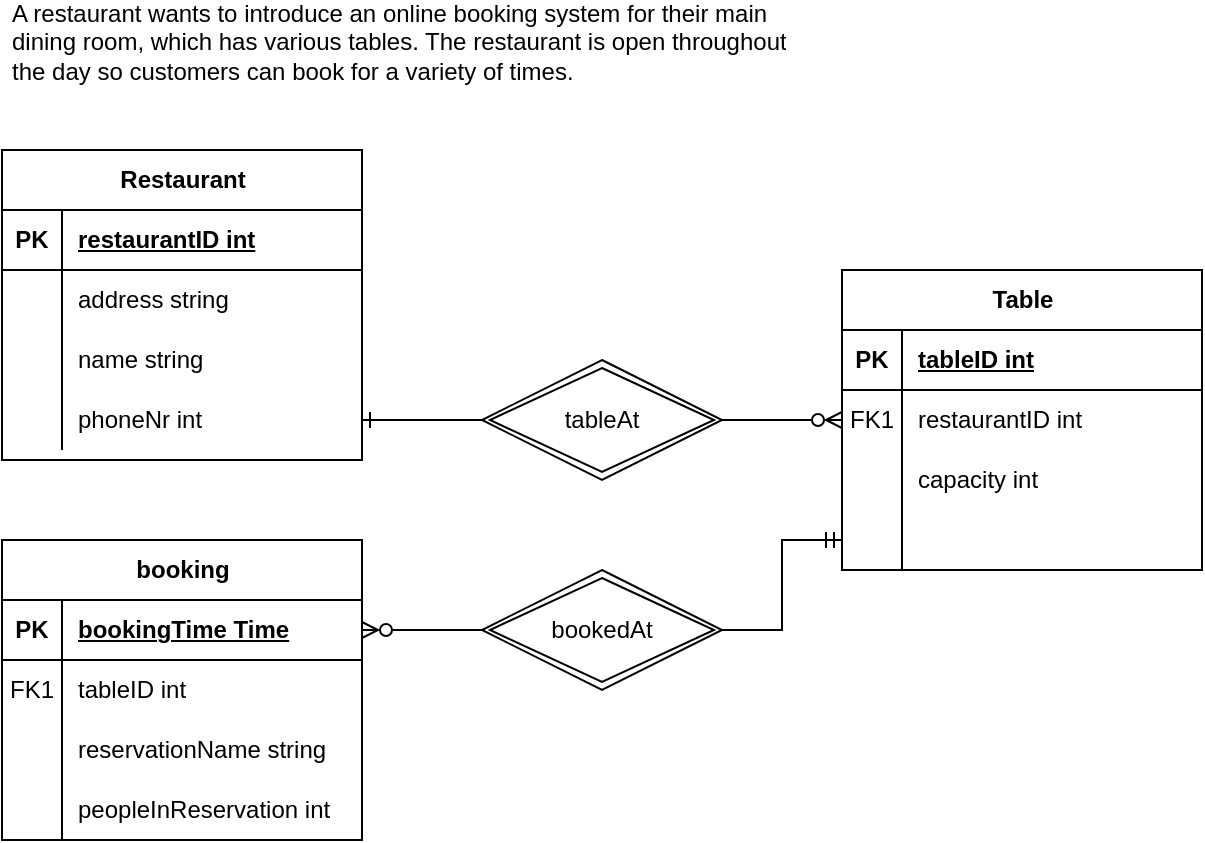 <mxfile version="23.0.2" type="device">
  <diagram name="Page-1" id="dVvCDZb0LyE6835qgbvZ">
    <mxGraphModel dx="2261" dy="774" grid="1" gridSize="10" guides="1" tooltips="1" connect="1" arrows="1" fold="1" page="1" pageScale="1" pageWidth="827" pageHeight="1169" math="0" shadow="0">
      <root>
        <mxCell id="0" />
        <mxCell id="1" parent="0" />
        <mxCell id="2nh3SPRJjy7kDduKF91f-1" value="Restaurant" style="shape=table;startSize=30;container=1;collapsible=1;childLayout=tableLayout;fixedRows=1;rowLines=0;fontStyle=1;align=center;resizeLast=1;html=1;" vertex="1" parent="1">
          <mxGeometry x="-620" y="435" width="180" height="155" as="geometry" />
        </mxCell>
        <mxCell id="2nh3SPRJjy7kDduKF91f-2" value="" style="shape=tableRow;horizontal=0;startSize=0;swimlaneHead=0;swimlaneBody=0;fillColor=none;collapsible=0;dropTarget=0;points=[[0,0.5],[1,0.5]];portConstraint=eastwest;top=0;left=0;right=0;bottom=1;" vertex="1" parent="2nh3SPRJjy7kDduKF91f-1">
          <mxGeometry y="30" width="180" height="30" as="geometry" />
        </mxCell>
        <mxCell id="2nh3SPRJjy7kDduKF91f-3" value="PK" style="shape=partialRectangle;connectable=0;fillColor=none;top=0;left=0;bottom=0;right=0;fontStyle=1;overflow=hidden;whiteSpace=wrap;html=1;" vertex="1" parent="2nh3SPRJjy7kDduKF91f-2">
          <mxGeometry width="30" height="30" as="geometry">
            <mxRectangle width="30" height="30" as="alternateBounds" />
          </mxGeometry>
        </mxCell>
        <mxCell id="2nh3SPRJjy7kDduKF91f-4" value="restaurantID int " style="shape=partialRectangle;connectable=0;fillColor=none;top=0;left=0;bottom=0;right=0;align=left;spacingLeft=6;fontStyle=5;overflow=hidden;whiteSpace=wrap;html=1;" vertex="1" parent="2nh3SPRJjy7kDduKF91f-2">
          <mxGeometry x="30" width="150" height="30" as="geometry">
            <mxRectangle width="150" height="30" as="alternateBounds" />
          </mxGeometry>
        </mxCell>
        <mxCell id="2nh3SPRJjy7kDduKF91f-5" value="" style="shape=tableRow;horizontal=0;startSize=0;swimlaneHead=0;swimlaneBody=0;fillColor=none;collapsible=0;dropTarget=0;points=[[0,0.5],[1,0.5]];portConstraint=eastwest;top=0;left=0;right=0;bottom=0;" vertex="1" parent="2nh3SPRJjy7kDduKF91f-1">
          <mxGeometry y="60" width="180" height="30" as="geometry" />
        </mxCell>
        <mxCell id="2nh3SPRJjy7kDduKF91f-6" value="" style="shape=partialRectangle;connectable=0;fillColor=none;top=0;left=0;bottom=0;right=0;editable=1;overflow=hidden;whiteSpace=wrap;html=1;" vertex="1" parent="2nh3SPRJjy7kDduKF91f-5">
          <mxGeometry width="30" height="30" as="geometry">
            <mxRectangle width="30" height="30" as="alternateBounds" />
          </mxGeometry>
        </mxCell>
        <mxCell id="2nh3SPRJjy7kDduKF91f-7" value="address string" style="shape=partialRectangle;connectable=0;fillColor=none;top=0;left=0;bottom=0;right=0;align=left;spacingLeft=6;overflow=hidden;whiteSpace=wrap;html=1;" vertex="1" parent="2nh3SPRJjy7kDduKF91f-5">
          <mxGeometry x="30" width="150" height="30" as="geometry">
            <mxRectangle width="150" height="30" as="alternateBounds" />
          </mxGeometry>
        </mxCell>
        <mxCell id="2nh3SPRJjy7kDduKF91f-8" value="" style="shape=tableRow;horizontal=0;startSize=0;swimlaneHead=0;swimlaneBody=0;fillColor=none;collapsible=0;dropTarget=0;points=[[0,0.5],[1,0.5]];portConstraint=eastwest;top=0;left=0;right=0;bottom=0;" vertex="1" parent="2nh3SPRJjy7kDduKF91f-1">
          <mxGeometry y="90" width="180" height="30" as="geometry" />
        </mxCell>
        <mxCell id="2nh3SPRJjy7kDduKF91f-9" value="" style="shape=partialRectangle;connectable=0;fillColor=none;top=0;left=0;bottom=0;right=0;editable=1;overflow=hidden;whiteSpace=wrap;html=1;" vertex="1" parent="2nh3SPRJjy7kDduKF91f-8">
          <mxGeometry width="30" height="30" as="geometry">
            <mxRectangle width="30" height="30" as="alternateBounds" />
          </mxGeometry>
        </mxCell>
        <mxCell id="2nh3SPRJjy7kDduKF91f-10" value="name string" style="shape=partialRectangle;connectable=0;fillColor=none;top=0;left=0;bottom=0;right=0;align=left;spacingLeft=6;overflow=hidden;whiteSpace=wrap;html=1;" vertex="1" parent="2nh3SPRJjy7kDduKF91f-8">
          <mxGeometry x="30" width="150" height="30" as="geometry">
            <mxRectangle width="150" height="30" as="alternateBounds" />
          </mxGeometry>
        </mxCell>
        <mxCell id="2nh3SPRJjy7kDduKF91f-11" value="" style="shape=tableRow;horizontal=0;startSize=0;swimlaneHead=0;swimlaneBody=0;fillColor=none;collapsible=0;dropTarget=0;points=[[0,0.5],[1,0.5]];portConstraint=eastwest;top=0;left=0;right=0;bottom=0;" vertex="1" parent="2nh3SPRJjy7kDduKF91f-1">
          <mxGeometry y="120" width="180" height="30" as="geometry" />
        </mxCell>
        <mxCell id="2nh3SPRJjy7kDduKF91f-12" value="" style="shape=partialRectangle;connectable=0;fillColor=none;top=0;left=0;bottom=0;right=0;editable=1;overflow=hidden;whiteSpace=wrap;html=1;" vertex="1" parent="2nh3SPRJjy7kDduKF91f-11">
          <mxGeometry width="30" height="30" as="geometry">
            <mxRectangle width="30" height="30" as="alternateBounds" />
          </mxGeometry>
        </mxCell>
        <mxCell id="2nh3SPRJjy7kDduKF91f-13" value="phoneNr int" style="shape=partialRectangle;connectable=0;fillColor=none;top=0;left=0;bottom=0;right=0;align=left;spacingLeft=6;overflow=hidden;whiteSpace=wrap;html=1;" vertex="1" parent="2nh3SPRJjy7kDduKF91f-11">
          <mxGeometry x="30" width="150" height="30" as="geometry">
            <mxRectangle width="150" height="30" as="alternateBounds" />
          </mxGeometry>
        </mxCell>
        <mxCell id="2nh3SPRJjy7kDduKF91f-14" style="edgeStyle=orthogonalEdgeStyle;rounded=0;orthogonalLoop=1;jettySize=auto;html=1;exitX=1;exitY=0.5;exitDx=0;exitDy=0;endArrow=ERzeroToMany;endFill=0;" edge="1" parent="1" source="2nh3SPRJjy7kDduKF91f-15" target="2nh3SPRJjy7kDduKF91f-18">
          <mxGeometry relative="1" as="geometry" />
        </mxCell>
        <mxCell id="2nh3SPRJjy7kDduKF91f-15" value="tableAt" style="shape=rhombus;double=1;perimeter=rhombusPerimeter;whiteSpace=wrap;html=1;align=center;" vertex="1" parent="1">
          <mxGeometry x="-380" y="540" width="120" height="60" as="geometry" />
        </mxCell>
        <mxCell id="2nh3SPRJjy7kDduKF91f-16" value="" style="edgeStyle=entityRelationEdgeStyle;fontSize=12;html=1;endArrow=ERone;endFill=1;rounded=0;exitX=0;exitY=0.5;exitDx=0;exitDy=0;" edge="1" parent="1" source="2nh3SPRJjy7kDduKF91f-15" target="2nh3SPRJjy7kDduKF91f-11">
          <mxGeometry width="100" height="100" relative="1" as="geometry">
            <mxPoint x="-80" y="560" as="sourcePoint" />
            <mxPoint x="20" y="460" as="targetPoint" />
            <Array as="points">
              <mxPoint x="-529" y="604" />
              <mxPoint x="-510" y="660" />
              <mxPoint x="-520" y="610" />
              <mxPoint x="-520" y="660" />
            </Array>
          </mxGeometry>
        </mxCell>
        <mxCell id="2nh3SPRJjy7kDduKF91f-17" style="edgeStyle=orthogonalEdgeStyle;rounded=0;orthogonalLoop=1;jettySize=auto;html=1;entryX=1;entryY=0.5;entryDx=0;entryDy=0;exitX=0;exitY=0.5;exitDx=0;exitDy=0;endArrow=none;endFill=0;startArrow=ERmandOne;startFill=0;" edge="1" parent="1" source="2nh3SPRJjy7kDduKF91f-28" target="2nh3SPRJjy7kDduKF91f-32">
          <mxGeometry relative="1" as="geometry" />
        </mxCell>
        <mxCell id="2nh3SPRJjy7kDduKF91f-18" value="Table" style="shape=table;startSize=30;container=1;collapsible=1;childLayout=tableLayout;fixedRows=1;rowLines=0;fontStyle=1;align=center;resizeLast=1;html=1;" vertex="1" parent="1">
          <mxGeometry x="-200" y="495" width="180" height="150" as="geometry" />
        </mxCell>
        <mxCell id="2nh3SPRJjy7kDduKF91f-19" value="" style="shape=tableRow;horizontal=0;startSize=0;swimlaneHead=0;swimlaneBody=0;fillColor=none;collapsible=0;dropTarget=0;points=[[0,0.5],[1,0.5]];portConstraint=eastwest;top=0;left=0;right=0;bottom=1;" vertex="1" parent="2nh3SPRJjy7kDduKF91f-18">
          <mxGeometry y="30" width="180" height="30" as="geometry" />
        </mxCell>
        <mxCell id="2nh3SPRJjy7kDduKF91f-20" value="PK" style="shape=partialRectangle;connectable=0;fillColor=none;top=0;left=0;bottom=0;right=0;fontStyle=1;overflow=hidden;whiteSpace=wrap;html=1;" vertex="1" parent="2nh3SPRJjy7kDduKF91f-19">
          <mxGeometry width="30" height="30" as="geometry">
            <mxRectangle width="30" height="30" as="alternateBounds" />
          </mxGeometry>
        </mxCell>
        <mxCell id="2nh3SPRJjy7kDduKF91f-21" value="tableID int " style="shape=partialRectangle;connectable=0;fillColor=none;top=0;left=0;bottom=0;right=0;align=left;spacingLeft=6;fontStyle=5;overflow=hidden;whiteSpace=wrap;html=1;" vertex="1" parent="2nh3SPRJjy7kDduKF91f-19">
          <mxGeometry x="30" width="150" height="30" as="geometry">
            <mxRectangle width="150" height="30" as="alternateBounds" />
          </mxGeometry>
        </mxCell>
        <mxCell id="2nh3SPRJjy7kDduKF91f-22" value="" style="shape=tableRow;horizontal=0;startSize=0;swimlaneHead=0;swimlaneBody=0;fillColor=none;collapsible=0;dropTarget=0;points=[[0,0.5],[1,0.5]];portConstraint=eastwest;top=0;left=0;right=0;bottom=0;" vertex="1" parent="2nh3SPRJjy7kDduKF91f-18">
          <mxGeometry y="60" width="180" height="30" as="geometry" />
        </mxCell>
        <mxCell id="2nh3SPRJjy7kDduKF91f-23" value="FK1" style="shape=partialRectangle;connectable=0;fillColor=none;top=0;left=0;bottom=0;right=0;editable=1;overflow=hidden;whiteSpace=wrap;html=1;" vertex="1" parent="2nh3SPRJjy7kDduKF91f-22">
          <mxGeometry width="30" height="30" as="geometry">
            <mxRectangle width="30" height="30" as="alternateBounds" />
          </mxGeometry>
        </mxCell>
        <mxCell id="2nh3SPRJjy7kDduKF91f-24" value="restaurantID int" style="shape=partialRectangle;connectable=0;fillColor=none;top=0;left=0;bottom=0;right=0;align=left;spacingLeft=6;overflow=hidden;whiteSpace=wrap;html=1;" vertex="1" parent="2nh3SPRJjy7kDduKF91f-22">
          <mxGeometry x="30" width="150" height="30" as="geometry">
            <mxRectangle width="150" height="30" as="alternateBounds" />
          </mxGeometry>
        </mxCell>
        <mxCell id="2nh3SPRJjy7kDduKF91f-25" value="" style="shape=tableRow;horizontal=0;startSize=0;swimlaneHead=0;swimlaneBody=0;fillColor=none;collapsible=0;dropTarget=0;points=[[0,0.5],[1,0.5]];portConstraint=eastwest;top=0;left=0;right=0;bottom=0;" vertex="1" parent="2nh3SPRJjy7kDduKF91f-18">
          <mxGeometry y="90" width="180" height="30" as="geometry" />
        </mxCell>
        <mxCell id="2nh3SPRJjy7kDduKF91f-26" value="" style="shape=partialRectangle;connectable=0;fillColor=none;top=0;left=0;bottom=0;right=0;editable=1;overflow=hidden;whiteSpace=wrap;html=1;" vertex="1" parent="2nh3SPRJjy7kDduKF91f-25">
          <mxGeometry width="30" height="30" as="geometry">
            <mxRectangle width="30" height="30" as="alternateBounds" />
          </mxGeometry>
        </mxCell>
        <mxCell id="2nh3SPRJjy7kDduKF91f-27" value="capacity int" style="shape=partialRectangle;connectable=0;fillColor=none;top=0;left=0;bottom=0;right=0;align=left;spacingLeft=6;overflow=hidden;whiteSpace=wrap;html=1;" vertex="1" parent="2nh3SPRJjy7kDduKF91f-25">
          <mxGeometry x="30" width="150" height="30" as="geometry">
            <mxRectangle width="150" height="30" as="alternateBounds" />
          </mxGeometry>
        </mxCell>
        <mxCell id="2nh3SPRJjy7kDduKF91f-28" value="" style="shape=tableRow;horizontal=0;startSize=0;swimlaneHead=0;swimlaneBody=0;fillColor=none;collapsible=0;dropTarget=0;points=[[0,0.5],[1,0.5]];portConstraint=eastwest;top=0;left=0;right=0;bottom=0;" vertex="1" parent="2nh3SPRJjy7kDduKF91f-18">
          <mxGeometry y="120" width="180" height="30" as="geometry" />
        </mxCell>
        <mxCell id="2nh3SPRJjy7kDduKF91f-29" value="" style="shape=partialRectangle;connectable=0;fillColor=none;top=0;left=0;bottom=0;right=0;editable=1;overflow=hidden;whiteSpace=wrap;html=1;" vertex="1" parent="2nh3SPRJjy7kDduKF91f-28">
          <mxGeometry width="30" height="30" as="geometry">
            <mxRectangle width="30" height="30" as="alternateBounds" />
          </mxGeometry>
        </mxCell>
        <mxCell id="2nh3SPRJjy7kDduKF91f-30" value="" style="shape=partialRectangle;connectable=0;fillColor=none;top=0;left=0;bottom=0;right=0;align=left;spacingLeft=6;overflow=hidden;whiteSpace=wrap;html=1;" vertex="1" parent="2nh3SPRJjy7kDduKF91f-28">
          <mxGeometry x="30" width="150" height="30" as="geometry">
            <mxRectangle width="150" height="30" as="alternateBounds" />
          </mxGeometry>
        </mxCell>
        <mxCell id="2nh3SPRJjy7kDduKF91f-31" style="edgeStyle=orthogonalEdgeStyle;rounded=0;orthogonalLoop=1;jettySize=auto;html=1;entryX=1;entryY=0.5;entryDx=0;entryDy=0;endArrow=ERzeroToMany;endFill=0;" edge="1" parent="1" source="2nh3SPRJjy7kDduKF91f-32" target="2nh3SPRJjy7kDduKF91f-34">
          <mxGeometry relative="1" as="geometry" />
        </mxCell>
        <mxCell id="2nh3SPRJjy7kDduKF91f-32" value="bookedAt" style="shape=rhombus;double=1;perimeter=rhombusPerimeter;whiteSpace=wrap;html=1;align=center;" vertex="1" parent="1">
          <mxGeometry x="-380" y="645" width="120" height="60" as="geometry" />
        </mxCell>
        <mxCell id="2nh3SPRJjy7kDduKF91f-33" value="booking" style="shape=table;startSize=30;container=1;collapsible=1;childLayout=tableLayout;fixedRows=1;rowLines=0;fontStyle=1;align=center;resizeLast=1;html=1;" vertex="1" parent="1">
          <mxGeometry x="-620" y="630" width="180" height="150" as="geometry" />
        </mxCell>
        <mxCell id="2nh3SPRJjy7kDduKF91f-34" value="" style="shape=tableRow;horizontal=0;startSize=0;swimlaneHead=0;swimlaneBody=0;fillColor=none;collapsible=0;dropTarget=0;points=[[0,0.5],[1,0.5]];portConstraint=eastwest;top=0;left=0;right=0;bottom=1;" vertex="1" parent="2nh3SPRJjy7kDduKF91f-33">
          <mxGeometry y="30" width="180" height="30" as="geometry" />
        </mxCell>
        <mxCell id="2nh3SPRJjy7kDduKF91f-35" value="PK" style="shape=partialRectangle;connectable=0;fillColor=none;top=0;left=0;bottom=0;right=0;fontStyle=1;overflow=hidden;whiteSpace=wrap;html=1;" vertex="1" parent="2nh3SPRJjy7kDduKF91f-34">
          <mxGeometry width="30" height="30" as="geometry">
            <mxRectangle width="30" height="30" as="alternateBounds" />
          </mxGeometry>
        </mxCell>
        <mxCell id="2nh3SPRJjy7kDduKF91f-36" value="bookingTime Time" style="shape=partialRectangle;connectable=0;fillColor=none;top=0;left=0;bottom=0;right=0;align=left;spacingLeft=6;fontStyle=5;overflow=hidden;whiteSpace=wrap;html=1;" vertex="1" parent="2nh3SPRJjy7kDduKF91f-34">
          <mxGeometry x="30" width="150" height="30" as="geometry">
            <mxRectangle width="150" height="30" as="alternateBounds" />
          </mxGeometry>
        </mxCell>
        <mxCell id="2nh3SPRJjy7kDduKF91f-37" value="" style="shape=tableRow;horizontal=0;startSize=0;swimlaneHead=0;swimlaneBody=0;fillColor=none;collapsible=0;dropTarget=0;points=[[0,0.5],[1,0.5]];portConstraint=eastwest;top=0;left=0;right=0;bottom=0;" vertex="1" parent="2nh3SPRJjy7kDduKF91f-33">
          <mxGeometry y="60" width="180" height="30" as="geometry" />
        </mxCell>
        <mxCell id="2nh3SPRJjy7kDduKF91f-38" value="FK1" style="shape=partialRectangle;connectable=0;fillColor=none;top=0;left=0;bottom=0;right=0;editable=1;overflow=hidden;whiteSpace=wrap;html=1;" vertex="1" parent="2nh3SPRJjy7kDduKF91f-37">
          <mxGeometry width="30" height="30" as="geometry">
            <mxRectangle width="30" height="30" as="alternateBounds" />
          </mxGeometry>
        </mxCell>
        <mxCell id="2nh3SPRJjy7kDduKF91f-39" value="tableID int" style="shape=partialRectangle;connectable=0;fillColor=none;top=0;left=0;bottom=0;right=0;align=left;spacingLeft=6;overflow=hidden;whiteSpace=wrap;html=1;" vertex="1" parent="2nh3SPRJjy7kDduKF91f-37">
          <mxGeometry x="30" width="150" height="30" as="geometry">
            <mxRectangle width="150" height="30" as="alternateBounds" />
          </mxGeometry>
        </mxCell>
        <mxCell id="2nh3SPRJjy7kDduKF91f-40" value="" style="shape=tableRow;horizontal=0;startSize=0;swimlaneHead=0;swimlaneBody=0;fillColor=none;collapsible=0;dropTarget=0;points=[[0,0.5],[1,0.5]];portConstraint=eastwest;top=0;left=0;right=0;bottom=0;" vertex="1" parent="2nh3SPRJjy7kDduKF91f-33">
          <mxGeometry y="90" width="180" height="30" as="geometry" />
        </mxCell>
        <mxCell id="2nh3SPRJjy7kDduKF91f-41" value="" style="shape=partialRectangle;connectable=0;fillColor=none;top=0;left=0;bottom=0;right=0;editable=1;overflow=hidden;whiteSpace=wrap;html=1;" vertex="1" parent="2nh3SPRJjy7kDduKF91f-40">
          <mxGeometry width="30" height="30" as="geometry">
            <mxRectangle width="30" height="30" as="alternateBounds" />
          </mxGeometry>
        </mxCell>
        <mxCell id="2nh3SPRJjy7kDduKF91f-42" value="reservationName string" style="shape=partialRectangle;connectable=0;fillColor=none;top=0;left=0;bottom=0;right=0;align=left;spacingLeft=6;overflow=hidden;whiteSpace=wrap;html=1;" vertex="1" parent="2nh3SPRJjy7kDduKF91f-40">
          <mxGeometry x="30" width="150" height="30" as="geometry">
            <mxRectangle width="150" height="30" as="alternateBounds" />
          </mxGeometry>
        </mxCell>
        <mxCell id="2nh3SPRJjy7kDduKF91f-43" value="" style="shape=tableRow;horizontal=0;startSize=0;swimlaneHead=0;swimlaneBody=0;fillColor=none;collapsible=0;dropTarget=0;points=[[0,0.5],[1,0.5]];portConstraint=eastwest;top=0;left=0;right=0;bottom=0;" vertex="1" parent="2nh3SPRJjy7kDduKF91f-33">
          <mxGeometry y="120" width="180" height="30" as="geometry" />
        </mxCell>
        <mxCell id="2nh3SPRJjy7kDduKF91f-44" value="" style="shape=partialRectangle;connectable=0;fillColor=none;top=0;left=0;bottom=0;right=0;editable=1;overflow=hidden;whiteSpace=wrap;html=1;" vertex="1" parent="2nh3SPRJjy7kDduKF91f-43">
          <mxGeometry width="30" height="30" as="geometry">
            <mxRectangle width="30" height="30" as="alternateBounds" />
          </mxGeometry>
        </mxCell>
        <mxCell id="2nh3SPRJjy7kDduKF91f-45" value="peopleInReservation int" style="shape=partialRectangle;connectable=0;fillColor=none;top=0;left=0;bottom=0;right=0;align=left;spacingLeft=6;overflow=hidden;whiteSpace=wrap;html=1;" vertex="1" parent="2nh3SPRJjy7kDduKF91f-43">
          <mxGeometry x="30" width="150" height="30" as="geometry">
            <mxRectangle width="150" height="30" as="alternateBounds" />
          </mxGeometry>
        </mxCell>
        <mxCell id="2nh3SPRJjy7kDduKF91f-46" value="A restaurant wants to introduce an online booking system for their main &lt;br/&gt;dining room, which has various tables. The restaurant is open throughout&lt;br/&gt; the day so customers can book for a variety of times." style="text;html=1;strokeColor=none;fillColor=none;spacing=5;spacingTop=-20;whiteSpace=wrap;overflow=hidden;rounded=0;" vertex="1" parent="1">
          <mxGeometry x="-620" y="370" width="410" height="120" as="geometry" />
        </mxCell>
      </root>
    </mxGraphModel>
  </diagram>
</mxfile>
